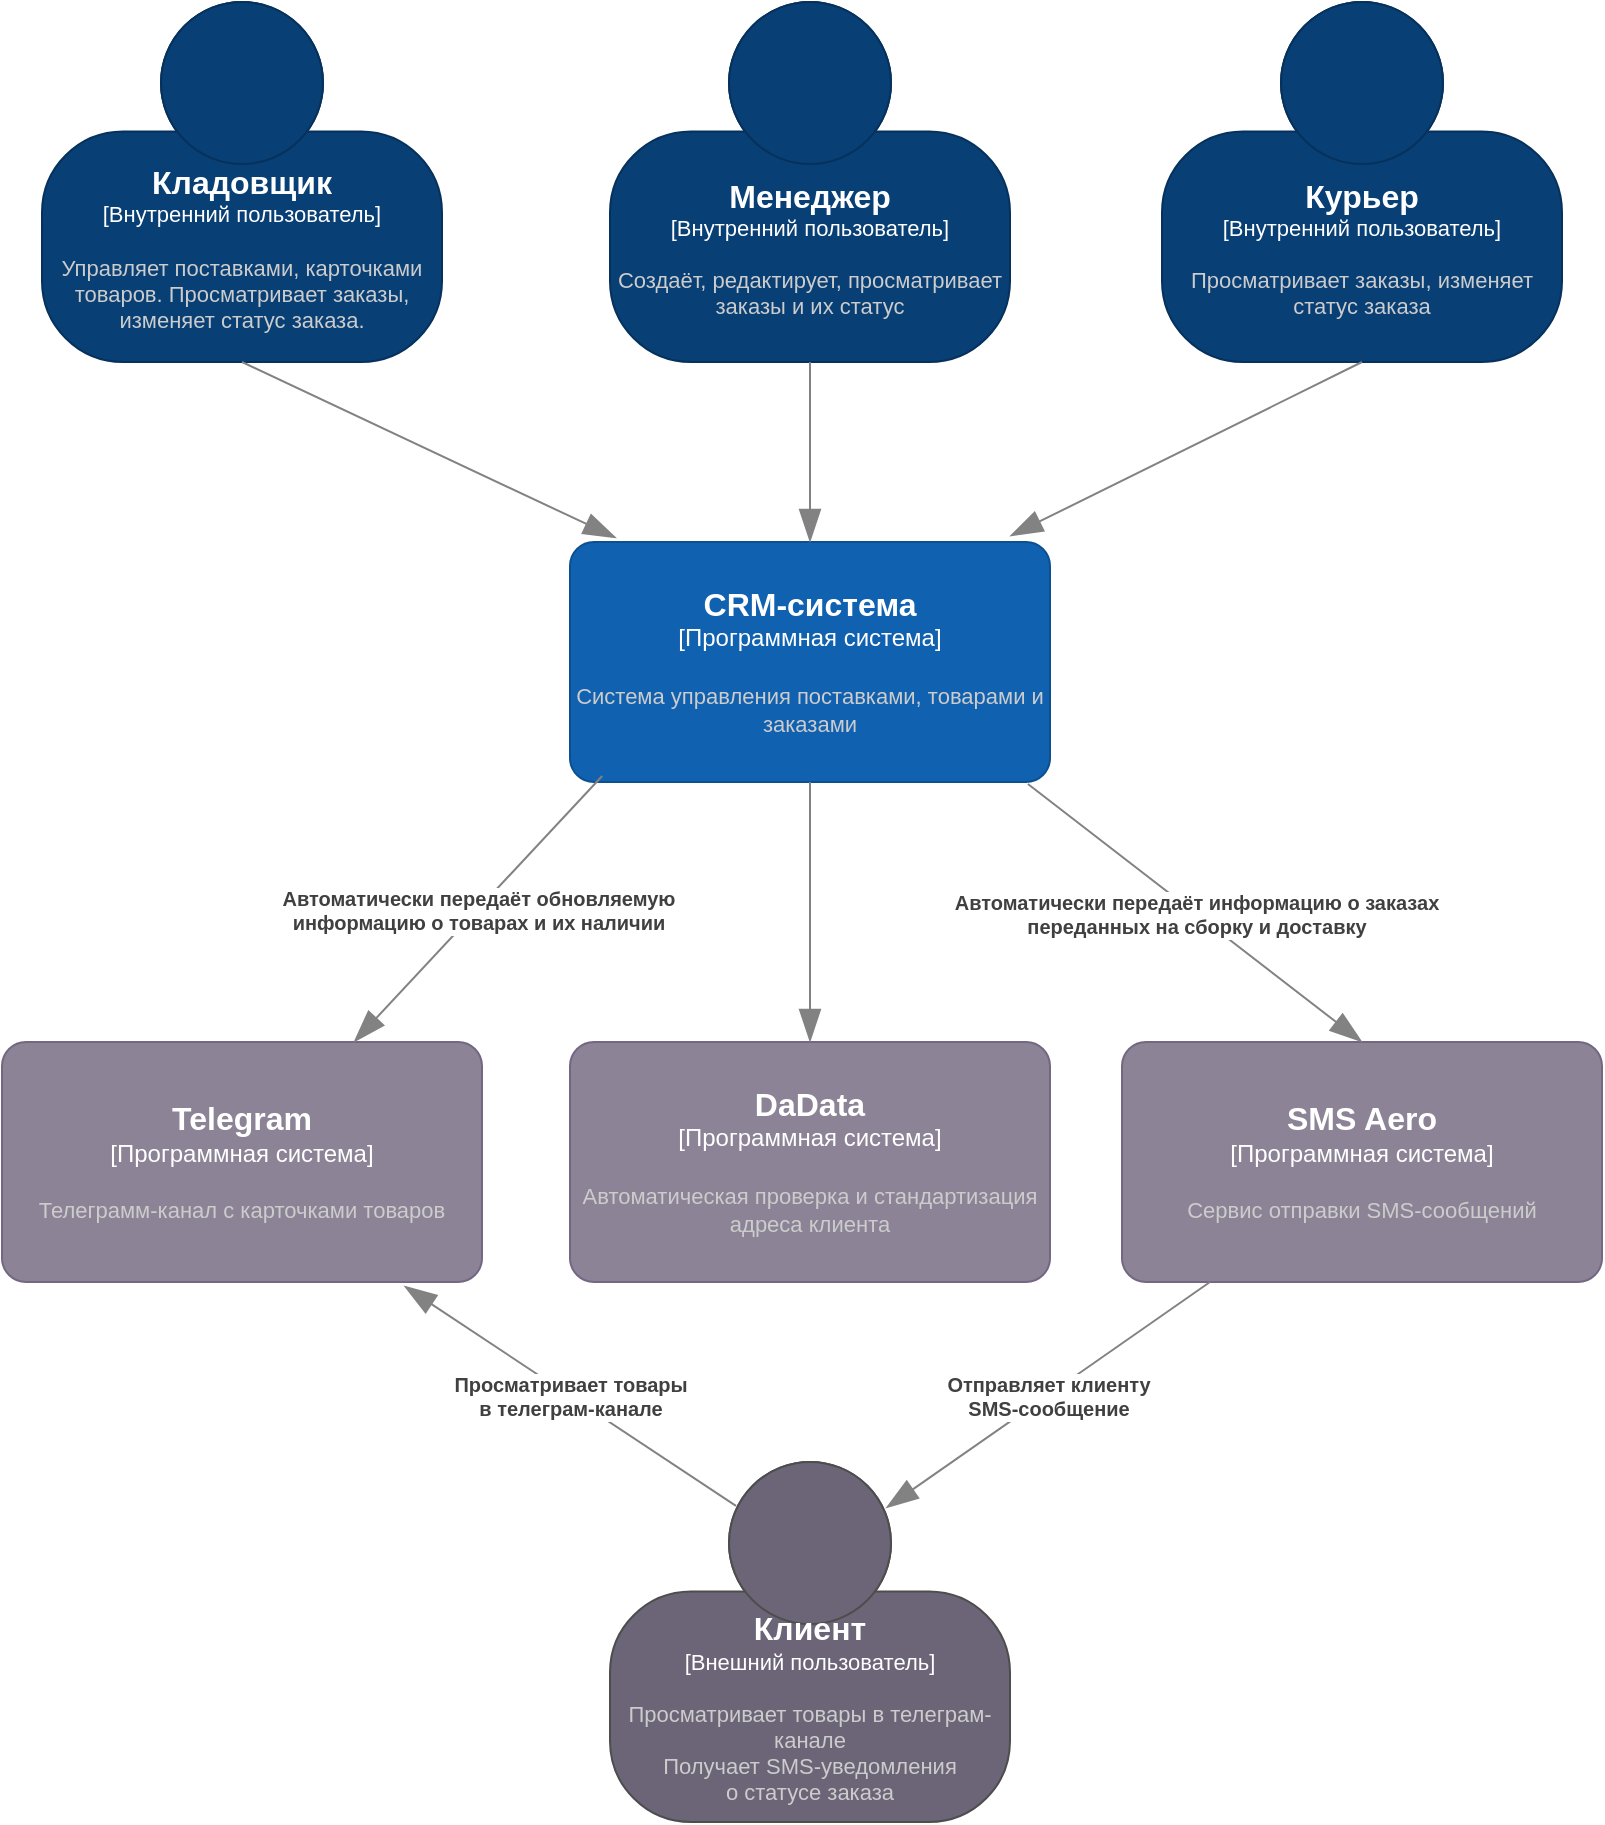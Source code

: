 <mxfile version="27.0.6">
  <diagram name="Страница — 1" id="I81_QlgdM_ojocJwkw7V">
    <mxGraphModel dx="1426" dy="777" grid="1" gridSize="10" guides="1" tooltips="1" connect="1" arrows="1" fold="1" page="1" pageScale="1" pageWidth="827" pageHeight="1169" math="0" shadow="0">
      <root>
        <mxCell id="0" />
        <mxCell id="1" parent="0" />
        <object placeholders="1" c4Name="Курьер" c4Type="Внутренний пользователь" c4Description="Просматривает заказы, изменяет статус заказа" label="&lt;font style=&quot;font-size: 16px&quot;&gt;&lt;b&gt;%c4Name%&lt;/b&gt;&lt;/font&gt;&lt;div&gt;[%c4Type%]&lt;/div&gt;&lt;br&gt;&lt;div&gt;&lt;font style=&quot;font-size: 11px&quot;&gt;&lt;font color=&quot;#cccccc&quot;&gt;%c4Description%&lt;/font&gt;&lt;/div&gt;" id="XWSYw7bIXLquT0lJzET7-26">
          <mxCell style="html=1;fontSize=11;dashed=0;whiteSpace=wrap;fillColor=#083F75;strokeColor=#06315C;fontColor=#ffffff;shape=mxgraph.c4.person2;align=center;metaEdit=1;points=[[0.5,0,0],[1,0.5,0],[1,0.75,0],[0.75,1,0],[0.5,1,0],[0.25,1,0],[0,0.75,0],[0,0.5,0]];resizable=0;" vertex="1" parent="1">
            <mxGeometry x="590" y="10" width="200" height="180" as="geometry" />
          </mxCell>
        </object>
        <object placeholders="1" c4Name="Менеджер" c4Type="Внутренний пользователь" c4Description="Создаёт, редактирует, просматривает заказы и их статус" label="&lt;font style=&quot;font-size: 16px&quot;&gt;&lt;b&gt;%c4Name%&lt;/b&gt;&lt;/font&gt;&lt;div&gt;[%c4Type%]&lt;/div&gt;&lt;br&gt;&lt;div&gt;&lt;font style=&quot;font-size: 11px&quot;&gt;&lt;font color=&quot;#cccccc&quot;&gt;%c4Description%&lt;/font&gt;&lt;/div&gt;" id="XWSYw7bIXLquT0lJzET7-27">
          <mxCell style="html=1;fontSize=11;dashed=0;whiteSpace=wrap;fillColor=#083F75;strokeColor=#06315C;fontColor=#ffffff;shape=mxgraph.c4.person2;align=center;metaEdit=1;points=[[0.5,0,0],[1,0.5,0],[1,0.75,0],[0.75,1,0],[0.5,1,0],[0.25,1,0],[0,0.75,0],[0,0.5,0]];resizable=0;" vertex="1" parent="1">
            <mxGeometry x="314" y="10" width="200" height="180" as="geometry" />
          </mxCell>
        </object>
        <object placeholders="1" c4Name="Кладовщик" c4Type="Внутренний пользователь" c4Description="Управляет поставками, карточками товаров. Просматривает заказы, изменяет статус заказа." label="&lt;font style=&quot;font-size: 16px&quot;&gt;&lt;b&gt;%c4Name%&lt;/b&gt;&lt;/font&gt;&lt;div&gt;[%c4Type%]&lt;/div&gt;&lt;br&gt;&lt;div&gt;&lt;font style=&quot;font-size: 11px&quot;&gt;&lt;font color=&quot;#cccccc&quot;&gt;%c4Description%&lt;/font&gt;&lt;/div&gt;" id="XWSYw7bIXLquT0lJzET7-28">
          <mxCell style="html=1;fontSize=11;dashed=0;whiteSpace=wrap;fillColor=#083F75;strokeColor=#06315C;fontColor=#ffffff;shape=mxgraph.c4.person2;align=center;metaEdit=1;points=[[0.5,0,0],[1,0.5,0],[1,0.75,0],[0.75,1,0],[0.5,1,0],[0.25,1,0],[0,0.75,0],[0,0.5,0]];resizable=0;" vertex="1" parent="1">
            <mxGeometry x="30" y="10" width="200" height="180" as="geometry" />
          </mxCell>
        </object>
        <object placeholders="1" c4Name="CRM-система" c4Type="Программная система" c4Description="Система управления поставками, товарами и заказами" label="&lt;font style=&quot;font-size: 16px&quot;&gt;&lt;b&gt;%c4Name%&lt;/b&gt;&lt;/font&gt;&lt;div&gt;[%c4Type%]&lt;/div&gt;&lt;br&gt;&lt;div&gt;&lt;font style=&quot;font-size: 11px&quot;&gt;&lt;font color=&quot;#cccccc&quot;&gt;%c4Description%&lt;/font&gt;&lt;/div&gt;" id="XWSYw7bIXLquT0lJzET7-29">
          <mxCell style="rounded=1;whiteSpace=wrap;html=1;labelBackgroundColor=none;fillColor=#1061B0;fontColor=#ffffff;align=center;arcSize=10;strokeColor=#0D5091;metaEdit=1;resizable=0;points=[[0.25,0,0],[0.5,0,0],[0.75,0,0],[1,0.25,0],[1,0.5,0],[1,0.75,0],[0.75,1,0],[0.5,1,0],[0.25,1,0],[0,0.75,0],[0,0.5,0],[0,0.25,0]];" vertex="1" parent="1">
            <mxGeometry x="294" y="280" width="240" height="120" as="geometry" />
          </mxCell>
        </object>
        <object placeholders="1" c4Type="Relationship" id="XWSYw7bIXLquT0lJzET7-30">
          <mxCell style="endArrow=blockThin;html=1;fontSize=10;fontColor=#404040;strokeWidth=1;endFill=1;strokeColor=#828282;elbow=vertical;metaEdit=1;endSize=14;startSize=14;jumpStyle=arc;jumpSize=16;rounded=0;exitX=0.5;exitY=1;exitDx=0;exitDy=0;exitPerimeter=0;entryX=0.096;entryY=-0.017;entryDx=0;entryDy=0;entryPerimeter=0;" edge="1" parent="1" source="XWSYw7bIXLquT0lJzET7-28" target="XWSYw7bIXLquT0lJzET7-29">
            <mxGeometry width="240" relative="1" as="geometry">
              <mxPoint x="74" y="210" as="sourcePoint" />
              <mxPoint x="314" y="210" as="targetPoint" />
            </mxGeometry>
          </mxCell>
        </object>
        <object placeholders="1" c4Type="Relationship" id="XWSYw7bIXLquT0lJzET7-31">
          <mxCell style="endArrow=blockThin;html=1;fontSize=10;fontColor=#404040;strokeWidth=1;endFill=1;strokeColor=#828282;elbow=vertical;metaEdit=1;endSize=14;startSize=14;jumpStyle=arc;jumpSize=16;rounded=0;exitX=0.5;exitY=1;exitDx=0;exitDy=0;exitPerimeter=0;entryX=0.917;entryY=-0.025;entryDx=0;entryDy=0;entryPerimeter=0;" edge="1" parent="1" source="XWSYw7bIXLquT0lJzET7-26" target="XWSYw7bIXLquT0lJzET7-29">
            <mxGeometry width="240" relative="1" as="geometry">
              <mxPoint x="534" y="250" as="sourcePoint" />
              <mxPoint x="774" y="250" as="targetPoint" />
            </mxGeometry>
          </mxCell>
        </object>
        <object placeholders="1" c4Type="Relationship" id="XWSYw7bIXLquT0lJzET7-32">
          <mxCell style="endArrow=blockThin;html=1;fontSize=10;fontColor=#404040;strokeWidth=1;endFill=1;strokeColor=#828282;elbow=vertical;metaEdit=1;endSize=14;startSize=14;jumpStyle=arc;jumpSize=16;rounded=0;edgeStyle=orthogonalEdgeStyle;exitX=0.5;exitY=1;exitDx=0;exitDy=0;exitPerimeter=0;entryX=0.5;entryY=0;entryDx=0;entryDy=0;entryPerimeter=0;" edge="1" parent="1" source="XWSYw7bIXLquT0lJzET7-27" target="XWSYw7bIXLquT0lJzET7-29">
            <mxGeometry width="240" relative="1" as="geometry">
              <mxPoint x="310" y="230" as="sourcePoint" />
              <mxPoint x="550" y="230" as="targetPoint" />
            </mxGeometry>
          </mxCell>
        </object>
        <object placeholders="1" c4Name="SMS Aero" c4Type="Программная система" c4Description="Сервис отправки SMS-сообщений" label="&lt;font style=&quot;font-size: 16px&quot;&gt;&lt;b&gt;%c4Name%&lt;/b&gt;&lt;/font&gt;&lt;div&gt;[%c4Type%]&lt;/div&gt;&lt;br&gt;&lt;div&gt;&lt;font style=&quot;font-size: 11px&quot;&gt;&lt;font color=&quot;#cccccc&quot;&gt;%c4Description%&lt;/font&gt;&lt;/div&gt;" id="XWSYw7bIXLquT0lJzET7-33">
          <mxCell style="rounded=1;whiteSpace=wrap;html=1;labelBackgroundColor=none;fillColor=#8C8496;fontColor=#ffffff;align=center;arcSize=10;strokeColor=#736782;metaEdit=1;resizable=0;points=[[0.25,0,0],[0.5,0,0],[0.75,0,0],[1,0.25,0],[1,0.5,0],[1,0.75,0],[0.75,1,0],[0.5,1,0],[0.25,1,0],[0,0.75,0],[0,0.5,0],[0,0.25,0]];" vertex="1" parent="1">
            <mxGeometry x="570" y="530" width="240" height="120" as="geometry" />
          </mxCell>
        </object>
        <object placeholders="1" c4Name="DaData" c4Type="Программная система" c4Description="Автоматическая проверка и стандартизация адреса клиента" label="&lt;font style=&quot;font-size: 16px&quot;&gt;&lt;b&gt;%c4Name%&lt;/b&gt;&lt;/font&gt;&lt;div&gt;[%c4Type%]&lt;/div&gt;&lt;br&gt;&lt;div&gt;&lt;font style=&quot;font-size: 11px&quot;&gt;&lt;font color=&quot;#cccccc&quot;&gt;%c4Description%&lt;/font&gt;&lt;/div&gt;" id="XWSYw7bIXLquT0lJzET7-34">
          <mxCell style="rounded=1;whiteSpace=wrap;html=1;labelBackgroundColor=none;fillColor=#8C8496;fontColor=#ffffff;align=center;arcSize=10;strokeColor=#736782;metaEdit=1;resizable=0;points=[[0.25,0,0],[0.5,0,0],[0.75,0,0],[1,0.25,0],[1,0.5,0],[1,0.75,0],[0.75,1,0],[0.5,1,0],[0.25,1,0],[0,0.75,0],[0,0.5,0],[0,0.25,0]];" vertex="1" parent="1">
            <mxGeometry x="294" y="530" width="240" height="120" as="geometry" />
          </mxCell>
        </object>
        <object placeholders="1" c4Name="Telegram" c4Type="Программная система" c4Description="Телеграмм-канал с карточками товаров" label="&lt;font style=&quot;font-size: 16px&quot;&gt;&lt;b&gt;%c4Name%&lt;/b&gt;&lt;/font&gt;&lt;div&gt;[%c4Type%]&lt;/div&gt;&lt;br&gt;&lt;div&gt;&lt;font style=&quot;font-size: 11px&quot;&gt;&lt;font color=&quot;#cccccc&quot;&gt;%c4Description%&lt;/font&gt;&lt;/div&gt;" id="XWSYw7bIXLquT0lJzET7-35">
          <mxCell style="rounded=1;whiteSpace=wrap;html=1;labelBackgroundColor=none;fillColor=#8C8496;fontColor=#ffffff;align=center;arcSize=10;strokeColor=#736782;metaEdit=1;resizable=0;points=[[0.25,0,0],[0.5,0,0],[0.75,0,0],[1,0.25,0],[1,0.5,0],[1,0.75,0],[0.75,1,0],[0.5,1,0],[0.25,1,0],[0,0.75,0],[0,0.5,0],[0,0.25,0]];" vertex="1" parent="1">
            <mxGeometry x="10" y="530" width="240" height="120" as="geometry" />
          </mxCell>
        </object>
        <object placeholders="1" c4Type="Relationship" id="XWSYw7bIXLquT0lJzET7-41">
          <mxCell style="endArrow=blockThin;html=1;fontSize=10;fontColor=#404040;strokeWidth=1;endFill=1;strokeColor=#828282;elbow=vertical;metaEdit=1;endSize=14;startSize=14;jumpStyle=arc;jumpSize=16;rounded=0;edgeStyle=orthogonalEdgeStyle;entryX=0.5;entryY=0;entryDx=0;entryDy=0;entryPerimeter=0;exitX=0.5;exitY=1;exitDx=0;exitDy=0;exitPerimeter=0;" edge="1" parent="1" source="XWSYw7bIXLquT0lJzET7-29" target="XWSYw7bIXLquT0lJzET7-34">
            <mxGeometry width="240" relative="1" as="geometry">
              <mxPoint x="365" y="440" as="sourcePoint" />
              <mxPoint x="200" y="516" as="targetPoint" />
            </mxGeometry>
          </mxCell>
        </object>
        <object placeholders="1" c4Type="Relationship" c4Description="Автоматически передаёт обновляемую&#xa;информацию о товарах и их наличии" label="&lt;div style=&quot;text-align: left&quot;&gt;&lt;div style=&quot;text-align: center&quot;&gt;&lt;b&gt;%c4Description%&lt;/b&gt;&lt;/div&gt;" id="XWSYw7bIXLquT0lJzET7-44">
          <mxCell style="endArrow=blockThin;html=1;fontSize=10;fontColor=#404040;strokeWidth=1;endFill=1;strokeColor=#828282;elbow=vertical;metaEdit=1;endSize=14;startSize=14;jumpStyle=arc;jumpSize=16;rounded=0;exitX=0.067;exitY=0.975;exitDx=0;exitDy=0;exitPerimeter=0;" edge="1" parent="1" source="XWSYw7bIXLquT0lJzET7-29" target="XWSYw7bIXLquT0lJzET7-35">
            <mxGeometry width="240" relative="1" as="geometry">
              <mxPoint x="40" y="390" as="sourcePoint" />
              <mxPoint x="280" y="390" as="targetPoint" />
            </mxGeometry>
          </mxCell>
        </object>
        <object placeholders="1" c4Type="Relationship" c4Description="Автоматически передаёт информацию о заказах&#xa;переданных на сборку и доставку" label="&lt;div style=&quot;text-align: left&quot;&gt;&lt;div style=&quot;text-align: center&quot;&gt;&lt;b&gt;%c4Description%&lt;/b&gt;&lt;/div&gt;" id="XWSYw7bIXLquT0lJzET7-45">
          <mxCell style="endArrow=blockThin;html=1;fontSize=10;fontColor=#404040;strokeWidth=1;endFill=1;strokeColor=#828282;elbow=vertical;metaEdit=1;endSize=14;startSize=14;jumpStyle=arc;jumpSize=16;rounded=0;exitX=0.954;exitY=1.008;exitDx=0;exitDy=0;exitPerimeter=0;entryX=0.5;entryY=0;entryDx=0;entryDy=0;entryPerimeter=0;" edge="1" parent="1" source="XWSYw7bIXLquT0lJzET7-29" target="XWSYw7bIXLquT0lJzET7-33">
            <mxGeometry x="0.004" width="240" relative="1" as="geometry">
              <mxPoint x="550" y="420" as="sourcePoint" />
              <mxPoint x="370" y="503" as="targetPoint" />
              <mxPoint as="offset" />
            </mxGeometry>
          </mxCell>
        </object>
        <object placeholders="1" c4Name="Клиент" c4Type="Внешний пользователь" c4Description="Просматривает товары в телеграм-канале&#xa;Получает SMS-уведомления&#xa;о статусе заказа" label="&lt;font style=&quot;font-size: 16px&quot;&gt;&lt;b&gt;%c4Name%&lt;/b&gt;&lt;/font&gt;&lt;div&gt;[%c4Type%]&lt;/div&gt;&lt;br&gt;&lt;div&gt;&lt;font style=&quot;font-size: 11px&quot;&gt;&lt;font color=&quot;#cccccc&quot;&gt;%c4Description%&lt;/font&gt;&lt;/div&gt;" id="XWSYw7bIXLquT0lJzET7-46">
          <mxCell style="html=1;fontSize=11;dashed=0;whiteSpace=wrap;fillColor=#6C6477;strokeColor=#4D4D4D;fontColor=#ffffff;shape=mxgraph.c4.person2;align=center;metaEdit=1;points=[[0.5,0,0],[1,0.5,0],[1,0.75,0],[0.75,1,0],[0.5,1,0],[0.25,1,0],[0,0.75,0],[0,0.5,0]];resizable=0;" vertex="1" parent="1">
            <mxGeometry x="314" y="740" width="200" height="180" as="geometry" />
          </mxCell>
        </object>
        <object placeholders="1" c4Type="Relationship" c4Description="Отправляет клиенту&#xa;SMS-сообщение" label="&lt;div style=&quot;text-align: left&quot;&gt;&lt;div style=&quot;text-align: center&quot;&gt;&lt;b&gt;%c4Description%&lt;/b&gt;&lt;/div&gt;" id="XWSYw7bIXLquT0lJzET7-47">
          <mxCell style="endArrow=blockThin;html=1;fontSize=10;fontColor=#404040;strokeWidth=1;endFill=1;strokeColor=#828282;elbow=vertical;metaEdit=1;endSize=14;startSize=14;jumpStyle=arc;jumpSize=16;rounded=0;exitX=0.067;exitY=0.975;exitDx=0;exitDy=0;exitPerimeter=0;entryX=0.69;entryY=0.128;entryDx=0;entryDy=0;entryPerimeter=0;" edge="1" parent="1" target="XWSYw7bIXLquT0lJzET7-46">
            <mxGeometry width="240" relative="1" as="geometry">
              <mxPoint x="614" y="650" as="sourcePoint" />
              <mxPoint x="490" y="783" as="targetPoint" />
            </mxGeometry>
          </mxCell>
        </object>
        <object placeholders="1" c4Type="Relationship" c4Description="Просматривает товары&#xa;в телеграм-канале" label="&lt;div style=&quot;text-align: left&quot;&gt;&lt;div style=&quot;text-align: center&quot;&gt;&lt;b&gt;%c4Description%&lt;/b&gt;&lt;/div&gt;" id="XWSYw7bIXLquT0lJzET7-48">
          <mxCell style="endArrow=blockThin;html=1;fontSize=10;fontColor=#404040;strokeWidth=1;endFill=1;strokeColor=#828282;elbow=vertical;metaEdit=1;endSize=14;startSize=14;jumpStyle=arc;jumpSize=16;rounded=0;exitX=0.315;exitY=0.122;exitDx=0;exitDy=0;exitPerimeter=0;entryX=0.838;entryY=1.017;entryDx=0;entryDy=0;entryPerimeter=0;" edge="1" parent="1" source="XWSYw7bIXLquT0lJzET7-46" target="XWSYw7bIXLquT0lJzET7-35">
            <mxGeometry width="240" relative="1" as="geometry">
              <mxPoint x="722" y="730" as="sourcePoint" />
              <mxPoint x="560" y="843" as="targetPoint" />
            </mxGeometry>
          </mxCell>
        </object>
      </root>
    </mxGraphModel>
  </diagram>
</mxfile>
